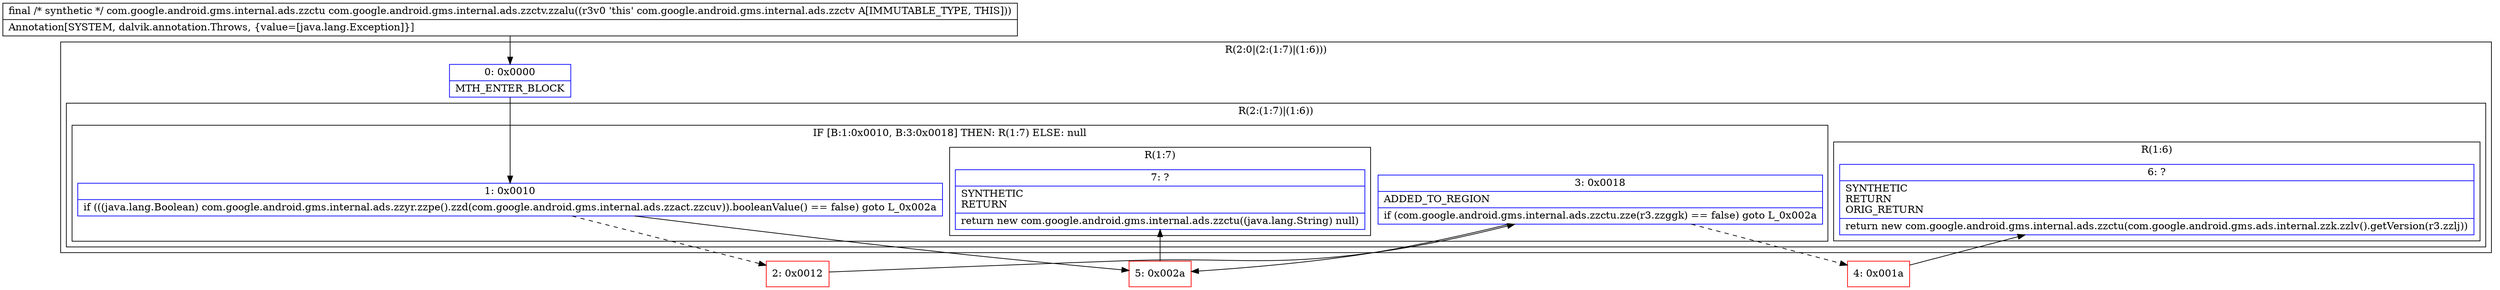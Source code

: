 digraph "CFG forcom.google.android.gms.internal.ads.zzctv.zzalu()Lcom\/google\/android\/gms\/internal\/ads\/zzctu;" {
subgraph cluster_Region_434374254 {
label = "R(2:0|(2:(1:7)|(1:6)))";
node [shape=record,color=blue];
Node_0 [shape=record,label="{0\:\ 0x0000|MTH_ENTER_BLOCK\l}"];
subgraph cluster_Region_1945369372 {
label = "R(2:(1:7)|(1:6))";
node [shape=record,color=blue];
subgraph cluster_IfRegion_202722701 {
label = "IF [B:1:0x0010, B:3:0x0018] THEN: R(1:7) ELSE: null";
node [shape=record,color=blue];
Node_1 [shape=record,label="{1\:\ 0x0010|if (((java.lang.Boolean) com.google.android.gms.internal.ads.zzyr.zzpe().zzd(com.google.android.gms.internal.ads.zzact.zzcuv)).booleanValue() == false) goto L_0x002a\l}"];
Node_3 [shape=record,label="{3\:\ 0x0018|ADDED_TO_REGION\l|if (com.google.android.gms.internal.ads.zzctu.zze(r3.zzggk) == false) goto L_0x002a\l}"];
subgraph cluster_Region_1047156498 {
label = "R(1:7)";
node [shape=record,color=blue];
Node_7 [shape=record,label="{7\:\ ?|SYNTHETIC\lRETURN\l|return new com.google.android.gms.internal.ads.zzctu((java.lang.String) null)\l}"];
}
}
subgraph cluster_Region_126149063 {
label = "R(1:6)";
node [shape=record,color=blue];
Node_6 [shape=record,label="{6\:\ ?|SYNTHETIC\lRETURN\lORIG_RETURN\l|return new com.google.android.gms.internal.ads.zzctu(com.google.android.gms.ads.internal.zzk.zzlv().getVersion(r3.zzlj))\l}"];
}
}
}
Node_2 [shape=record,color=red,label="{2\:\ 0x0012}"];
Node_4 [shape=record,color=red,label="{4\:\ 0x001a}"];
Node_5 [shape=record,color=red,label="{5\:\ 0x002a}"];
MethodNode[shape=record,label="{final \/* synthetic *\/ com.google.android.gms.internal.ads.zzctu com.google.android.gms.internal.ads.zzctv.zzalu((r3v0 'this' com.google.android.gms.internal.ads.zzctv A[IMMUTABLE_TYPE, THIS]))  | Annotation[SYSTEM, dalvik.annotation.Throws, \{value=[java.lang.Exception]\}]\l}"];
MethodNode -> Node_0;
Node_0 -> Node_1;
Node_1 -> Node_2[style=dashed];
Node_1 -> Node_5;
Node_3 -> Node_4[style=dashed];
Node_3 -> Node_5;
Node_2 -> Node_3;
Node_4 -> Node_6;
Node_5 -> Node_7;
}


